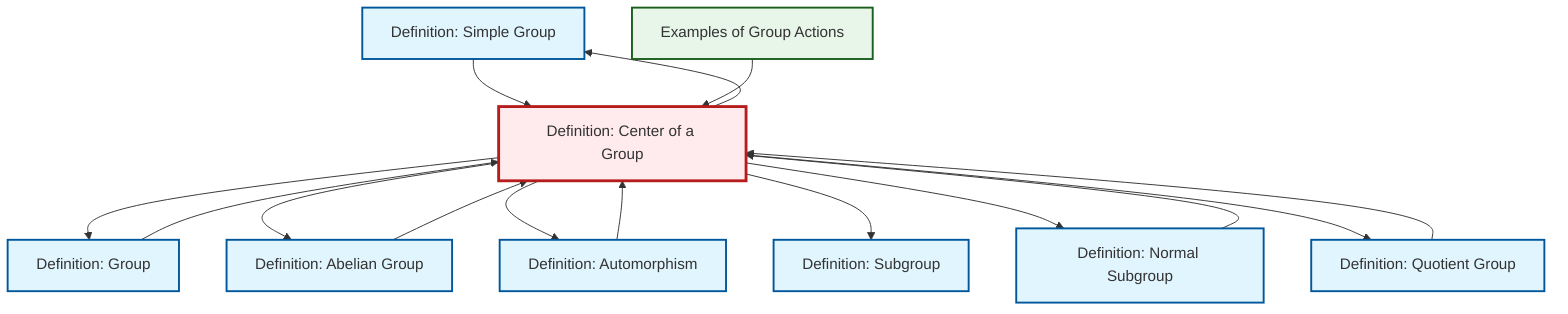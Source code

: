 graph TD
    classDef definition fill:#e1f5fe,stroke:#01579b,stroke-width:2px
    classDef theorem fill:#f3e5f5,stroke:#4a148c,stroke-width:2px
    classDef axiom fill:#fff3e0,stroke:#e65100,stroke-width:2px
    classDef example fill:#e8f5e9,stroke:#1b5e20,stroke-width:2px
    classDef current fill:#ffebee,stroke:#b71c1c,stroke-width:3px
    def-simple-group["Definition: Simple Group"]:::definition
    def-center-of-group["Definition: Center of a Group"]:::definition
    def-group["Definition: Group"]:::definition
    def-quotient-group["Definition: Quotient Group"]:::definition
    def-subgroup["Definition: Subgroup"]:::definition
    ex-group-action-examples["Examples of Group Actions"]:::example
    def-normal-subgroup["Definition: Normal Subgroup"]:::definition
    def-abelian-group["Definition: Abelian Group"]:::definition
    def-automorphism["Definition: Automorphism"]:::definition
    def-center-of-group --> def-group
    def-abelian-group --> def-center-of-group
    def-center-of-group --> def-simple-group
    def-simple-group --> def-center-of-group
    def-center-of-group --> def-abelian-group
    def-quotient-group --> def-center-of-group
    def-group --> def-center-of-group
    def-automorphism --> def-center-of-group
    def-normal-subgroup --> def-center-of-group
    def-center-of-group --> def-automorphism
    def-center-of-group --> def-subgroup
    ex-group-action-examples --> def-center-of-group
    def-center-of-group --> def-normal-subgroup
    def-center-of-group --> def-quotient-group
    class def-center-of-group current